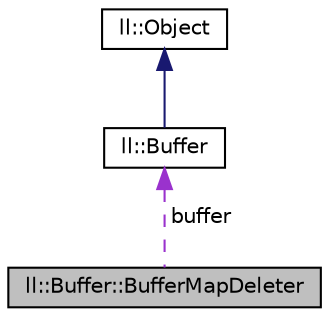 digraph "ll::Buffer::BufferMapDeleter"
{
 // LATEX_PDF_SIZE
  edge [fontname="Helvetica",fontsize="10",labelfontname="Helvetica",labelfontsize="10"];
  node [fontname="Helvetica",fontsize="10",shape=record];
  Node1 [label="ll::Buffer::BufferMapDeleter",height=0.2,width=0.4,color="black", fillcolor="grey75", style="filled", fontcolor="black",tooltip="Deleter for unmapping buffers from host memory."];
  Node2 -> Node1 [dir="back",color="darkorchid3",fontsize="10",style="dashed",label=" buffer" ,fontname="Helvetica"];
  Node2 [label="ll::Buffer",height=0.2,width=0.4,color="black", fillcolor="white", style="filled",URL="$d6/d6b/classll_1_1Buffer.html",tooltip="Objects to manage raw portions of allocated memory."];
  Node3 -> Node2 [dir="back",color="midnightblue",fontsize="10",style="solid",fontname="Helvetica"];
  Node3 [label="ll::Object",height=0.2,width=0.4,color="black", fillcolor="white", style="filled",URL="$d8/d72/classll_1_1Object.html",tooltip="Base class for all types that can be used in computer shaders."];
}
